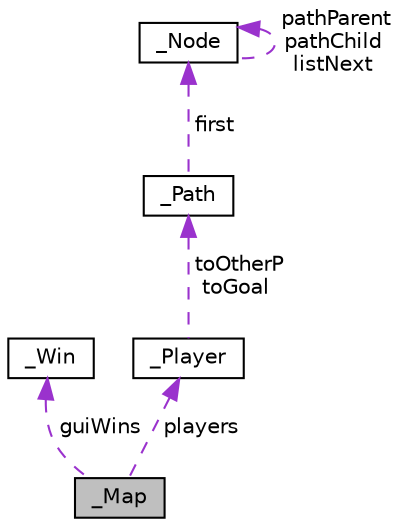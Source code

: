 digraph "_Map"
{
  edge [fontname="Helvetica",fontsize="10",labelfontname="Helvetica",labelfontsize="10"];
  node [fontname="Helvetica",fontsize="10",shape=record];
  Node1 [label="_Map",height=0.2,width=0.4,color="black", fillcolor="grey75", style="filled", fontcolor="black"];
  Node2 -> Node1 [dir="back",color="darkorchid3",fontsize="10",style="dashed",label=" guiWins" ,fontname="Helvetica"];
  Node2 [label="_Win",height=0.2,width=0.4,color="black", fillcolor="white", style="filled",URL="$df/dec/struct_8h.html#d0/d4a/struct___win"];
  Node3 -> Node1 [dir="back",color="darkorchid3",fontsize="10",style="dashed",label=" players" ,fontname="Helvetica"];
  Node3 [label="_Player",height=0.2,width=0.4,color="black", fillcolor="white", style="filled",URL="$df/dec/struct_8h.html#d4/dcb/struct___player",tooltip="Contains informations of position, energy and mode of a player. "];
  Node4 -> Node3 [dir="back",color="darkorchid3",fontsize="10",style="dashed",label=" toOtherP\ntoGoal" ,fontname="Helvetica"];
  Node4 [label="_Path",height=0.2,width=0.4,color="black", fillcolor="white", style="filled",URL="$df/dec/struct_8h.html#d7/d82/struct___path",tooltip="List of lab node and its size. It is used in Astar mode. "];
  Node5 -> Node4 [dir="back",color="darkorchid3",fontsize="10",style="dashed",label=" first" ,fontname="Helvetica"];
  Node5 [label="_Node",height=0.2,width=0.4,color="black", fillcolor="white", style="filled",URL="$df/dec/struct_8h.html#d0/d6e/struct___node",tooltip="Node is a case from the map. It is used in Astar mode. "];
  Node5 -> Node5 [dir="back",color="darkorchid3",fontsize="10",style="dashed",label=" pathParent\npathChild\nlistNext" ,fontname="Helvetica"];
}
